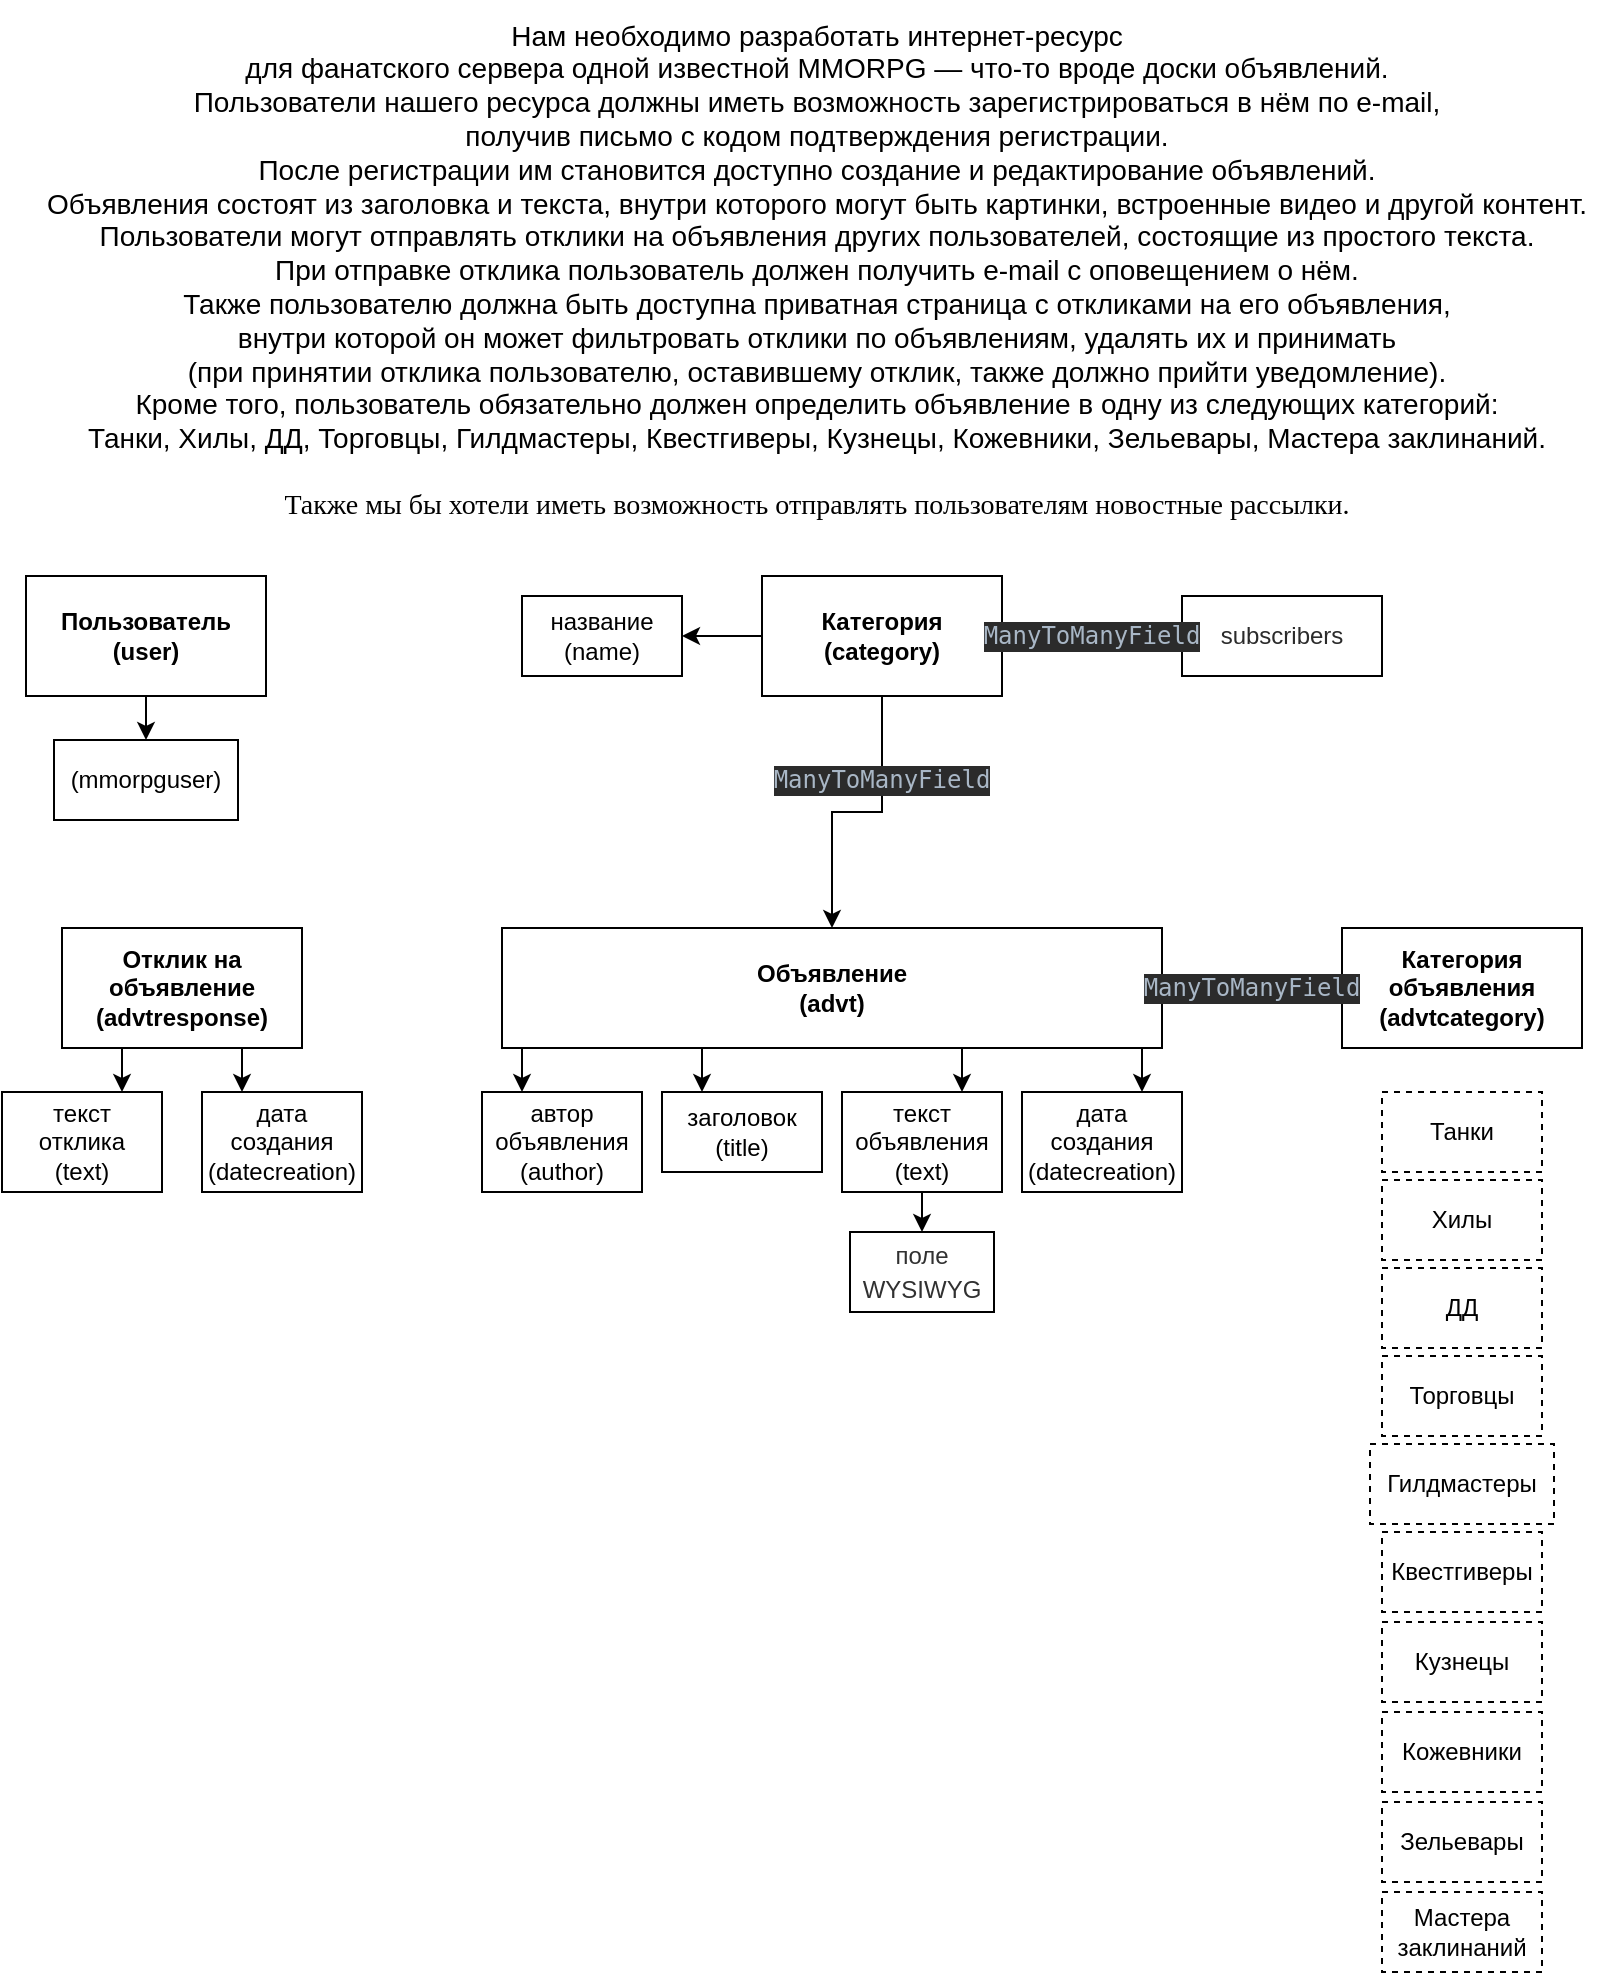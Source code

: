 <mxfile version="21.1.7" type="github">
  <diagram name="Страница 1" id="nmGSD1aTg_gYbcxPT3eR">
    <mxGraphModel dx="1877" dy="581" grid="1" gridSize="10" guides="1" tooltips="1" connect="1" arrows="1" fold="1" page="1" pageScale="1" pageWidth="827" pageHeight="1169" math="0" shadow="0">
      <root>
        <mxCell id="0" />
        <mxCell id="1" parent="0" />
        <mxCell id="RSqXlv4PR8sOh5hfdWu_-1" value="&lt;font style=&quot;font-size: 14px;&quot;&gt;Нам необходимо разработать интернет-ресурс &lt;br&gt;для фанатского сервера одной известной MMORPG — что-то вроде доски объявлений. &lt;br&gt;Пользователи нашего ресурса должны иметь возможность зарегистрироваться в нём по e-mail, &lt;br&gt;получив письмо с кодом подтверждения регистрации. &lt;br&gt;После регистрации им становится доступно создание и редактирование объявлений. &lt;br&gt;Объявления состоят из заголовка и текста, внутри которого могут быть картинки, встроенные видео и другой контент. &lt;br&gt;Пользователи могут отправлять отклики на объявления других пользователей, состоящие из простого текста. &lt;br&gt;При отправке отклика пользователь должен получить e-mail с оповещением о нём. &lt;br&gt;Также пользователю должна быть доступна приватная страница с откликами на его объявления, &lt;br&gt;внутри которой он может фильтровать отклики по объявлениям, удалять их и принимать &lt;br&gt;(при принятии отклика пользователю, оставившему отклик, также должно прийти уведомление). &lt;br&gt;Кроме того, пользователь обязательно должен определить объявление в одну из следующих категорий: &lt;br&gt;Танки, Хилы, ДД, Торговцы, Гилдмастеры, Квестгиверы, Кузнецы, Кожевники, Зельевары, Мастера заклинаний.&lt;/font&gt;&lt;div style=&quot;-webkit-font-smoothing: antialiased; box-sizing: border-box; outline: none; margin: 0px; padding: 0px; border: 0px; vertical-align: baseline; pointer-events: auto; font-family: &amp;quot;Source Sans Pro&amp;quot;; background-color: rgb(255, 255, 255); -webkit-tap-highlight-color: transparent !important; font-size: 14px;&quot;&gt;&lt;font style=&quot;font-size: 14px;&quot;&gt;&lt;br style=&quot;-webkit-font-smoothing: antialiased; box-sizing: border-box; outline: none; pointer-events: none !important; -webkit-tap-highlight-color: transparent !important;&quot;&gt;&lt;/font&gt;&lt;/div&gt;&lt;div style=&quot;-webkit-font-smoothing: antialiased; box-sizing: border-box; outline: none; margin: 0px; padding: 0px; border: 0px; vertical-align: baseline; pointer-events: auto; font-family: &amp;quot;Source Sans Pro&amp;quot;; background-color: rgb(255, 255, 255); -webkit-tap-highlight-color: transparent !important; font-size: 14px;&quot;&gt;&lt;font style=&quot;font-size: 14px;&quot;&gt;Также мы бы хотели иметь возможность отправлять пользователям новостные рассылки.&lt;/font&gt;&lt;/div&gt;" style="text;html=1;align=center;verticalAlign=middle;resizable=0;points=[];autosize=1;fillColor=default;" parent="1" vertex="1">
          <mxGeometry x="-808" y="20" width="790" height="270" as="geometry" />
        </mxCell>
        <mxCell id="ZQ8Ww5Mr0b5uR_wxDhfI-34" style="edgeStyle=orthogonalEdgeStyle;rounded=0;orthogonalLoop=1;jettySize=auto;html=1;exitX=0.5;exitY=1;exitDx=0;exitDy=0;entryX=0.5;entryY=0;entryDx=0;entryDy=0;" edge="1" parent="1" source="ZQ8Ww5Mr0b5uR_wxDhfI-1" target="ZQ8Ww5Mr0b5uR_wxDhfI-33">
          <mxGeometry relative="1" as="geometry" />
        </mxCell>
        <mxCell id="ZQ8Ww5Mr0b5uR_wxDhfI-1" value="&lt;b&gt;Пользователь&lt;br&gt;(user)&lt;br&gt;&lt;/b&gt;" style="rounded=0;whiteSpace=wrap;html=1;" vertex="1" parent="1">
          <mxGeometry x="-808" y="308" width="120" height="60" as="geometry" />
        </mxCell>
        <mxCell id="ZQ8Ww5Mr0b5uR_wxDhfI-36" style="edgeStyle=orthogonalEdgeStyle;rounded=0;orthogonalLoop=1;jettySize=auto;html=1;exitX=0;exitY=1;exitDx=0;exitDy=0;entryX=0.25;entryY=0;entryDx=0;entryDy=0;" edge="1" parent="1" source="ZQ8Ww5Mr0b5uR_wxDhfI-2" target="ZQ8Ww5Mr0b5uR_wxDhfI-26">
          <mxGeometry relative="1" as="geometry" />
        </mxCell>
        <mxCell id="ZQ8Ww5Mr0b5uR_wxDhfI-37" style="edgeStyle=orthogonalEdgeStyle;rounded=0;orthogonalLoop=1;jettySize=auto;html=1;exitX=0.25;exitY=1;exitDx=0;exitDy=0;entryX=0.25;entryY=0;entryDx=0;entryDy=0;" edge="1" parent="1" source="ZQ8Ww5Mr0b5uR_wxDhfI-2" target="ZQ8Ww5Mr0b5uR_wxDhfI-15">
          <mxGeometry relative="1" as="geometry" />
        </mxCell>
        <mxCell id="ZQ8Ww5Mr0b5uR_wxDhfI-38" style="edgeStyle=orthogonalEdgeStyle;rounded=0;orthogonalLoop=1;jettySize=auto;html=1;exitX=0.75;exitY=1;exitDx=0;exitDy=0;entryX=0.75;entryY=0;entryDx=0;entryDy=0;" edge="1" parent="1" source="ZQ8Ww5Mr0b5uR_wxDhfI-2" target="ZQ8Ww5Mr0b5uR_wxDhfI-16">
          <mxGeometry relative="1" as="geometry" />
        </mxCell>
        <mxCell id="ZQ8Ww5Mr0b5uR_wxDhfI-39" style="edgeStyle=orthogonalEdgeStyle;rounded=0;orthogonalLoop=1;jettySize=auto;html=1;exitX=1;exitY=1;exitDx=0;exitDy=0;entryX=0.75;entryY=0;entryDx=0;entryDy=0;" edge="1" parent="1" source="ZQ8Ww5Mr0b5uR_wxDhfI-2" target="ZQ8Ww5Mr0b5uR_wxDhfI-30">
          <mxGeometry relative="1" as="geometry" />
        </mxCell>
        <mxCell id="ZQ8Ww5Mr0b5uR_wxDhfI-2" value="&lt;b&gt;Объявление&lt;br&gt;(advt&lt;/b&gt;&lt;b style=&quot;background-color: initial;&quot;&gt;)&lt;/b&gt;" style="rounded=0;whiteSpace=wrap;html=1;" vertex="1" parent="1">
          <mxGeometry x="-570" y="484" width="330" height="60" as="geometry" />
        </mxCell>
        <mxCell id="ZQ8Ww5Mr0b5uR_wxDhfI-3" value="&lt;span style=&quot;line-height: 1.4em; color: rgb(49, 49, 49); text-align: left; background-color: rgb(255, 255, 255);&quot;&gt;поле &lt;br&gt;WYSIWYG&lt;/span&gt;" style="rounded=0;whiteSpace=wrap;html=1;" vertex="1" parent="1">
          <mxGeometry x="-396" y="636" width="72" height="40" as="geometry" />
        </mxCell>
        <mxCell id="ZQ8Ww5Mr0b5uR_wxDhfI-4" value="&lt;b&gt;Категория&lt;br&gt;объявления&lt;br&gt;&lt;/b&gt;&lt;b style=&quot;border-color: var(--border-color);&quot;&gt;(advtcategory&lt;b style=&quot;background-color: initial; border-color: var(--border-color);&quot;&gt;)&lt;/b&gt;&lt;br&gt;&lt;/b&gt;" style="rounded=0;whiteSpace=wrap;html=1;" vertex="1" parent="1">
          <mxGeometry x="-150" y="484" width="120" height="60" as="geometry" />
        </mxCell>
        <mxCell id="ZQ8Ww5Mr0b5uR_wxDhfI-5" value="Танки" style="rounded=0;whiteSpace=wrap;html=1;dashed=1;" vertex="1" parent="1">
          <mxGeometry x="-130" y="566" width="80" height="40" as="geometry" />
        </mxCell>
        <mxCell id="ZQ8Ww5Mr0b5uR_wxDhfI-6" value="Хилы" style="rounded=0;whiteSpace=wrap;html=1;dashed=1;" vertex="1" parent="1">
          <mxGeometry x="-130" y="610" width="80" height="40" as="geometry" />
        </mxCell>
        <mxCell id="ZQ8Ww5Mr0b5uR_wxDhfI-7" value="ДД" style="rounded=0;whiteSpace=wrap;html=1;dashed=1;" vertex="1" parent="1">
          <mxGeometry x="-130" y="654" width="80" height="40" as="geometry" />
        </mxCell>
        <mxCell id="ZQ8Ww5Mr0b5uR_wxDhfI-8" value="Торговцы" style="rounded=0;whiteSpace=wrap;html=1;dashed=1;" vertex="1" parent="1">
          <mxGeometry x="-130" y="698" width="80" height="40" as="geometry" />
        </mxCell>
        <mxCell id="ZQ8Ww5Mr0b5uR_wxDhfI-9" value="Гилдмастеры" style="rounded=0;whiteSpace=wrap;html=1;dashed=1;" vertex="1" parent="1">
          <mxGeometry x="-136" y="742" width="92" height="40" as="geometry" />
        </mxCell>
        <mxCell id="ZQ8Ww5Mr0b5uR_wxDhfI-10" value="Квестгиверы" style="rounded=0;whiteSpace=wrap;html=1;dashed=1;" vertex="1" parent="1">
          <mxGeometry x="-130" y="786" width="80" height="40" as="geometry" />
        </mxCell>
        <mxCell id="ZQ8Ww5Mr0b5uR_wxDhfI-11" value="Кузнецы" style="rounded=0;whiteSpace=wrap;html=1;dashed=1;" vertex="1" parent="1">
          <mxGeometry x="-130" y="831" width="80" height="40" as="geometry" />
        </mxCell>
        <mxCell id="ZQ8Ww5Mr0b5uR_wxDhfI-12" value="Кожевники" style="rounded=0;whiteSpace=wrap;html=1;dashed=1;" vertex="1" parent="1">
          <mxGeometry x="-130" y="876" width="80" height="40" as="geometry" />
        </mxCell>
        <mxCell id="ZQ8Ww5Mr0b5uR_wxDhfI-13" value="Зельевары" style="rounded=0;whiteSpace=wrap;html=1;dashed=1;" vertex="1" parent="1">
          <mxGeometry x="-130" y="921" width="80" height="40" as="geometry" />
        </mxCell>
        <mxCell id="ZQ8Ww5Mr0b5uR_wxDhfI-14" value="Мастера заклинаний" style="rounded=0;whiteSpace=wrap;html=1;dashed=1;" vertex="1" parent="1">
          <mxGeometry x="-130" y="966" width="80" height="40" as="geometry" />
        </mxCell>
        <mxCell id="ZQ8Ww5Mr0b5uR_wxDhfI-15" value="заголовок&lt;br&gt;(title)" style="rounded=0;whiteSpace=wrap;html=1;" vertex="1" parent="1">
          <mxGeometry x="-490" y="566" width="80" height="40" as="geometry" />
        </mxCell>
        <mxCell id="ZQ8Ww5Mr0b5uR_wxDhfI-19" style="edgeStyle=orthogonalEdgeStyle;rounded=0;orthogonalLoop=1;jettySize=auto;html=1;exitX=0.5;exitY=1;exitDx=0;exitDy=0;entryX=0.5;entryY=0;entryDx=0;entryDy=0;" edge="1" parent="1" source="ZQ8Ww5Mr0b5uR_wxDhfI-16" target="ZQ8Ww5Mr0b5uR_wxDhfI-3">
          <mxGeometry relative="1" as="geometry" />
        </mxCell>
        <mxCell id="ZQ8Ww5Mr0b5uR_wxDhfI-16" value="текст объявления&lt;br&gt;(text)" style="rounded=0;whiteSpace=wrap;html=1;" vertex="1" parent="1">
          <mxGeometry x="-400" y="566" width="80" height="50" as="geometry" />
        </mxCell>
        <mxCell id="ZQ8Ww5Mr0b5uR_wxDhfI-24" value="название&lt;br&gt;(name)" style="rounded=0;whiteSpace=wrap;html=1;" vertex="1" parent="1">
          <mxGeometry x="-560" y="318" width="80" height="40" as="geometry" />
        </mxCell>
        <mxCell id="ZQ8Ww5Mr0b5uR_wxDhfI-26" value="автор объявления&lt;br&gt;(author&lt;span style=&quot;background-color: initial;&quot;&gt;)&lt;/span&gt;" style="rounded=0;whiteSpace=wrap;html=1;" vertex="1" parent="1">
          <mxGeometry x="-580" y="566" width="80" height="50" as="geometry" />
        </mxCell>
        <mxCell id="ZQ8Ww5Mr0b5uR_wxDhfI-40" style="edgeStyle=orthogonalEdgeStyle;rounded=0;orthogonalLoop=1;jettySize=auto;html=1;exitX=0.25;exitY=1;exitDx=0;exitDy=0;entryX=0.75;entryY=0;entryDx=0;entryDy=0;" edge="1" parent="1" source="ZQ8Ww5Mr0b5uR_wxDhfI-27" target="ZQ8Ww5Mr0b5uR_wxDhfI-32">
          <mxGeometry relative="1" as="geometry" />
        </mxCell>
        <mxCell id="ZQ8Ww5Mr0b5uR_wxDhfI-41" style="edgeStyle=orthogonalEdgeStyle;rounded=0;orthogonalLoop=1;jettySize=auto;html=1;exitX=0.75;exitY=1;exitDx=0;exitDy=0;entryX=0.25;entryY=0;entryDx=0;entryDy=0;" edge="1" parent="1" source="ZQ8Ww5Mr0b5uR_wxDhfI-27" target="ZQ8Ww5Mr0b5uR_wxDhfI-31">
          <mxGeometry relative="1" as="geometry" />
        </mxCell>
        <mxCell id="ZQ8Ww5Mr0b5uR_wxDhfI-27" value="&lt;b&gt;Отклик на объявление&lt;br&gt;(&lt;/b&gt;&lt;b style=&quot;border-color: var(--border-color);&quot;&gt;advtresponse&lt;/b&gt;&lt;b style=&quot;background-color: initial;&quot;&gt;)&lt;/b&gt;" style="rounded=0;whiteSpace=wrap;html=1;" vertex="1" parent="1">
          <mxGeometry x="-790" y="484" width="120" height="60" as="geometry" />
        </mxCell>
        <mxCell id="ZQ8Ww5Mr0b5uR_wxDhfI-30" value="дата создания&lt;br&gt;(dateсreation&lt;span style=&quot;background-color: initial;&quot;&gt;)&lt;/span&gt;" style="rounded=0;whiteSpace=wrap;html=1;" vertex="1" parent="1">
          <mxGeometry x="-310" y="566" width="80" height="50" as="geometry" />
        </mxCell>
        <mxCell id="ZQ8Ww5Mr0b5uR_wxDhfI-31" value="дата создания&lt;br&gt;(dateсreation&lt;span style=&quot;background-color: initial;&quot;&gt;)&lt;/span&gt;" style="rounded=0;whiteSpace=wrap;html=1;" vertex="1" parent="1">
          <mxGeometry x="-720" y="566" width="80" height="50" as="geometry" />
        </mxCell>
        <mxCell id="ZQ8Ww5Mr0b5uR_wxDhfI-32" value="текст &lt;br&gt;отклика&lt;br&gt;(text)" style="rounded=0;whiteSpace=wrap;html=1;" vertex="1" parent="1">
          <mxGeometry x="-820" y="566" width="80" height="50" as="geometry" />
        </mxCell>
        <mxCell id="ZQ8Ww5Mr0b5uR_wxDhfI-33" value="(mmorpguser&lt;span style=&quot;background-color: initial;&quot;&gt;)&lt;/span&gt;" style="rounded=0;whiteSpace=wrap;html=1;" vertex="1" parent="1">
          <mxGeometry x="-794" y="390" width="92" height="40" as="geometry" />
        </mxCell>
        <mxCell id="ZQ8Ww5Mr0b5uR_wxDhfI-44" value="&lt;pre style=&quot;&quot;&gt;&lt;font face=&quot;Helvetica&quot; style=&quot;background-color: rgb(255, 255, 255);&quot; color=&quot;#2b2b2b&quot;&gt;subscribers&lt;/font&gt;&lt;/pre&gt;" style="rounded=0;whiteSpace=wrap;html=1;fillColor=#FFFFFF;" vertex="1" parent="1">
          <mxGeometry x="-230" y="318" width="100" height="40" as="geometry" />
        </mxCell>
        <mxCell id="ZQ8Ww5Mr0b5uR_wxDhfI-47" style="edgeStyle=orthogonalEdgeStyle;rounded=0;orthogonalLoop=1;jettySize=auto;html=1;exitX=0;exitY=0.5;exitDx=0;exitDy=0;entryX=1;entryY=0.5;entryDx=0;entryDy=0;" edge="1" parent="1" source="ZQ8Ww5Mr0b5uR_wxDhfI-46" target="ZQ8Ww5Mr0b5uR_wxDhfI-24">
          <mxGeometry relative="1" as="geometry" />
        </mxCell>
        <mxCell id="ZQ8Ww5Mr0b5uR_wxDhfI-54" style="edgeStyle=orthogonalEdgeStyle;rounded=0;orthogonalLoop=1;jettySize=auto;html=1;exitX=0.5;exitY=1;exitDx=0;exitDy=0;entryX=0.5;entryY=0;entryDx=0;entryDy=0;" edge="1" parent="1" source="ZQ8Ww5Mr0b5uR_wxDhfI-46" target="ZQ8Ww5Mr0b5uR_wxDhfI-2">
          <mxGeometry relative="1" as="geometry" />
        </mxCell>
        <mxCell id="ZQ8Ww5Mr0b5uR_wxDhfI-46" value="&lt;b&gt;Категория&lt;br&gt;&lt;/b&gt;&lt;b style=&quot;border-color: var(--border-color);&quot;&gt;(category&lt;b style=&quot;background-color: initial; border-color: var(--border-color);&quot;&gt;)&lt;/b&gt;&lt;br&gt;&lt;/b&gt;" style="rounded=0;whiteSpace=wrap;html=1;" vertex="1" parent="1">
          <mxGeometry x="-440" y="308" width="120" height="60" as="geometry" />
        </mxCell>
        <mxCell id="ZQ8Ww5Mr0b5uR_wxDhfI-45" value="&lt;pre style=&quot;background-color:#2b2b2b;color:#a9b7c6;font-family:&#39;JetBrains Mono&#39;,monospace;font-size:9,8pt;&quot;&gt;ManyToManyField&lt;/pre&gt;" style="text;html=1;strokeColor=none;fillColor=none;align=center;verticalAlign=middle;whiteSpace=wrap;rounded=0;" vertex="1" parent="1">
          <mxGeometry x="-310" y="323" width="70" height="30" as="geometry" />
        </mxCell>
        <mxCell id="ZQ8Ww5Mr0b5uR_wxDhfI-42" value="&lt;pre style=&quot;background-color:#2b2b2b;color:#a9b7c6;font-family:&#39;JetBrains Mono&#39;,monospace;font-size:9,8pt;&quot;&gt;ManyToManyField&lt;/pre&gt;" style="text;html=1;strokeColor=none;fillColor=none;align=center;verticalAlign=middle;whiteSpace=wrap;rounded=0;" vertex="1" parent="1">
          <mxGeometry x="-415" y="395" width="70" height="30" as="geometry" />
        </mxCell>
        <mxCell id="ZQ8Ww5Mr0b5uR_wxDhfI-55" value="&lt;pre style=&quot;background-color:#2b2b2b;color:#a9b7c6;font-family:&#39;JetBrains Mono&#39;,monospace;font-size:9,8pt;&quot;&gt;ManyToManyField&lt;/pre&gt;" style="text;html=1;strokeColor=none;fillColor=none;align=center;verticalAlign=middle;whiteSpace=wrap;rounded=0;" vertex="1" parent="1">
          <mxGeometry x="-230" y="499" width="70" height="30" as="geometry" />
        </mxCell>
      </root>
    </mxGraphModel>
  </diagram>
</mxfile>

